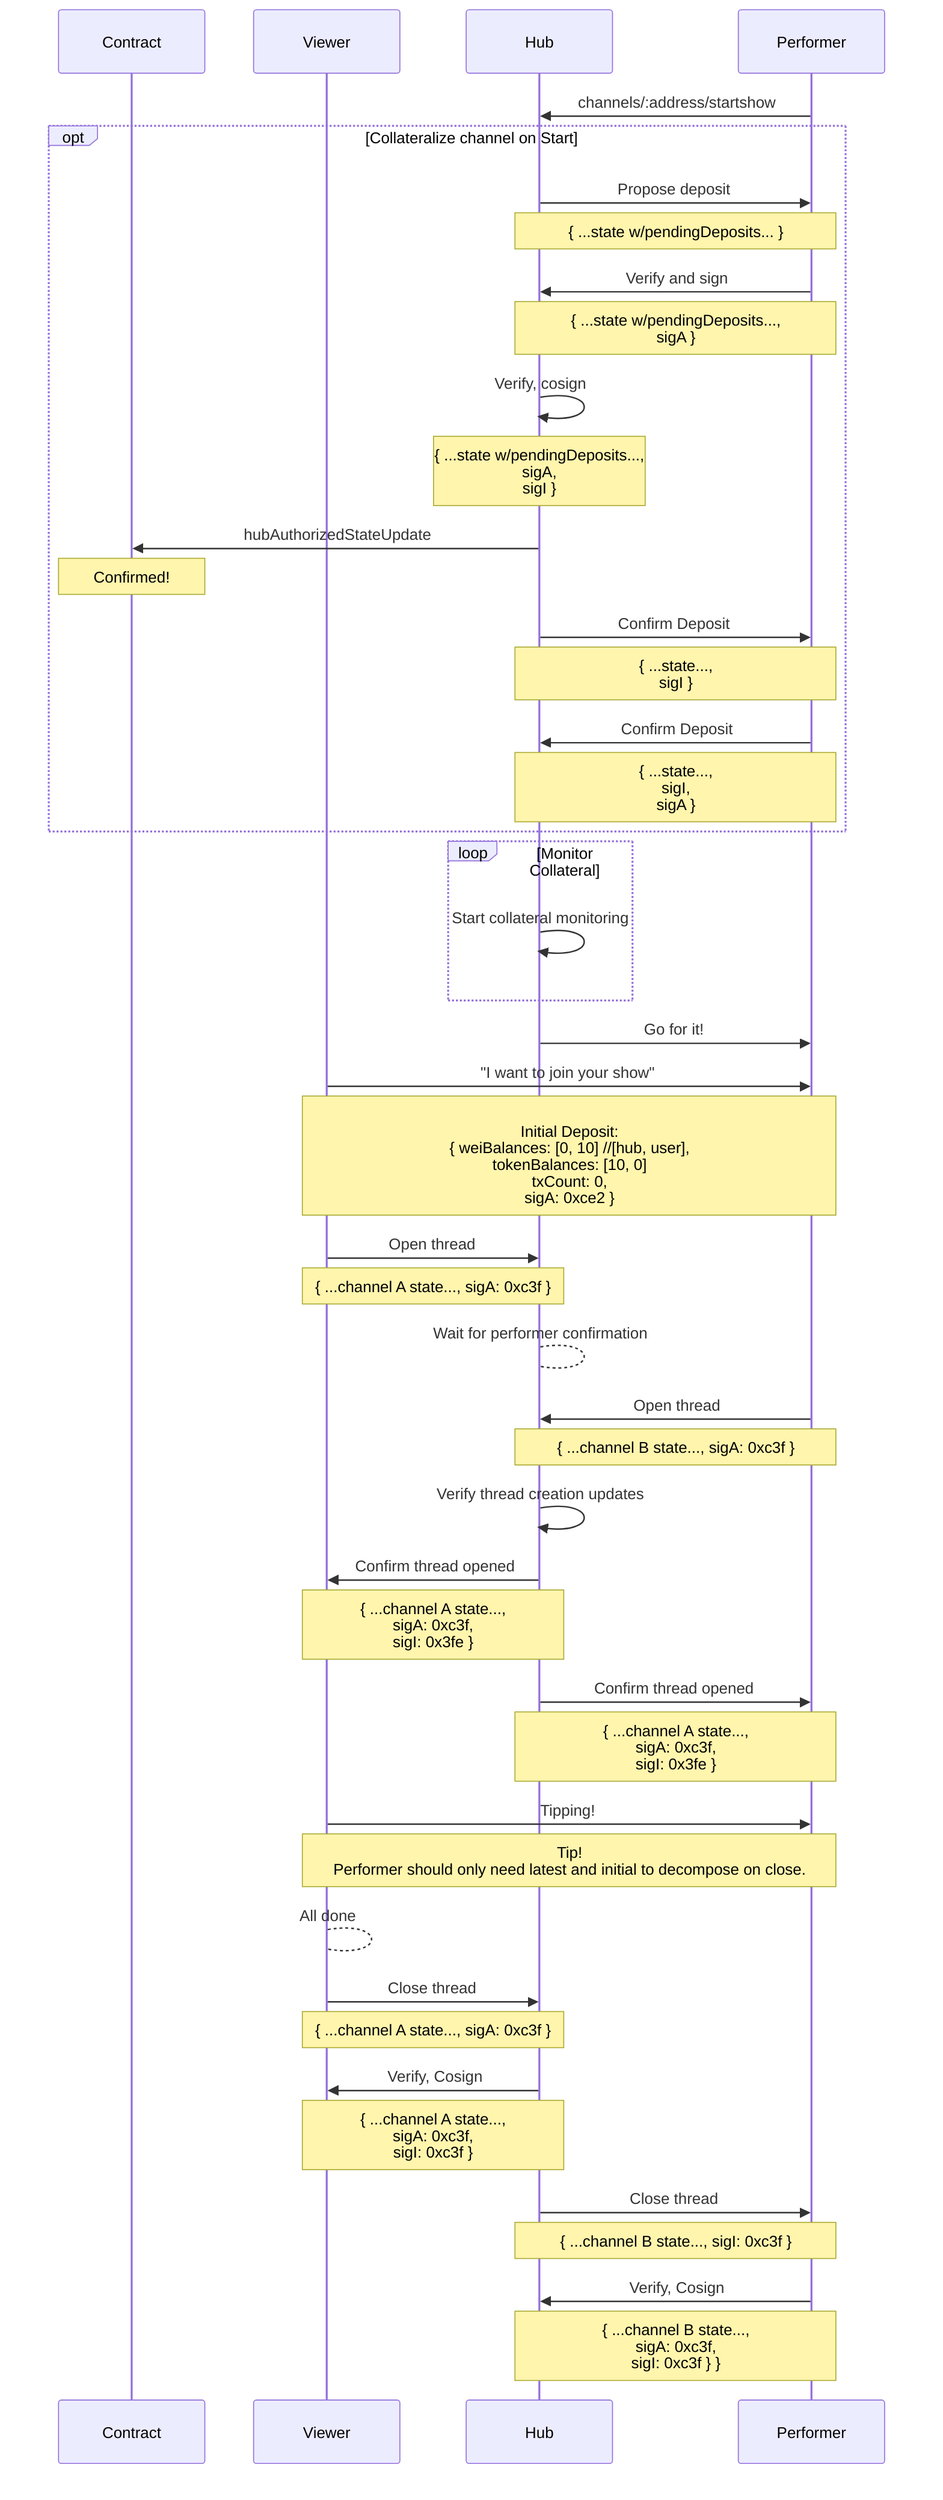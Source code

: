 sequenceDiagram

    # title Stream Show

    participant Contract
    participant Viewer
    participant Hub
    participant Performer

    Performer->>Hub: channels/:address/startshow

    opt Collateralize channel on Start
        Hub->>Performer: Propose deposit
        Note over Hub,Performer: { ...state w/pendingDeposits... }

        Performer->>Hub: Verify and sign
        Note over Hub,Performer: { ...state w/pendingDeposits..., <br> sigA }

        Hub->>Hub: Verify, cosign
        Note over Hub: { ...state w/pendingDeposits..., <br> sigA, <br> sigI }
        

        Hub->>Contract: hubAuthorizedStateUpdate
        Note over Contract: Confirmed!

        Hub->>Performer: Confirm Deposit
        Note over Hub,Performer: { ...state..., <br> sigI }

        Performer->>Hub: Confirm Deposit
        Note over Hub,Performer: { ...state..., <br> sigI, <br> sigA }

    end

    loop Monitor Collateral
        Hub->>Hub: Start collateral monitoring
    end
    
    Hub->>Performer: Go for it!

    Viewer->>Performer: "I want to join your show"
    Note over Viewer,Performer: <br> Initial Deposit: <br> { weiBalances: [0, 10] //[hub, user], <br> tokenBalances: [10, 0] <br> txCount: 0,  <br> sigA: 0xce2 }

    Viewer->>Hub: Open thread
    Note over Viewer,Hub: { ...channel A state..., sigA: 0xc3f }

    Hub-->Hub: Wait for performer confirmation

    Performer->>Hub: Open thread
    Note over Performer,Hub: { ...channel B state..., sigA: 0xc3f }


    Hub->>Hub: Verify thread creation updates

    Hub->>Viewer: Confirm thread opened
    Note over Viewer,Hub: { ...channel A state..., <br>sigA: 0xc3f, <br>sigI: 0x3fe }

    Hub->>Performer: Confirm thread opened
    Note over Performer,Hub: { ...channel A state..., <br>sigA: 0xc3f, <br>sigI: 0x3fe }


    Viewer->>Performer: Tipping!
    Note over Viewer,Performer: Tip! <br> Performer should only need latest and initial to decompose on close.

    Viewer-->Viewer: All done

    Viewer->>Hub: Close thread
    Note over Viewer,Hub: { ...channel A state..., sigA: 0xc3f }

    Hub->>Viewer: Verify, Cosign
    Note over Viewer,Hub: { ...channel A state..., <br>sigA: 0xc3f, <br>sigI: 0xc3f }

    Hub->>Performer: Close thread
    Note over Performer,Hub: { ...channel B state..., sigI: 0xc3f }

    Performer->>Hub: Verify, Cosign
    Note over Performer,Hub: { ...channel B state..., <br>sigA: 0xc3f, <br>sigI: 0xc3f } }